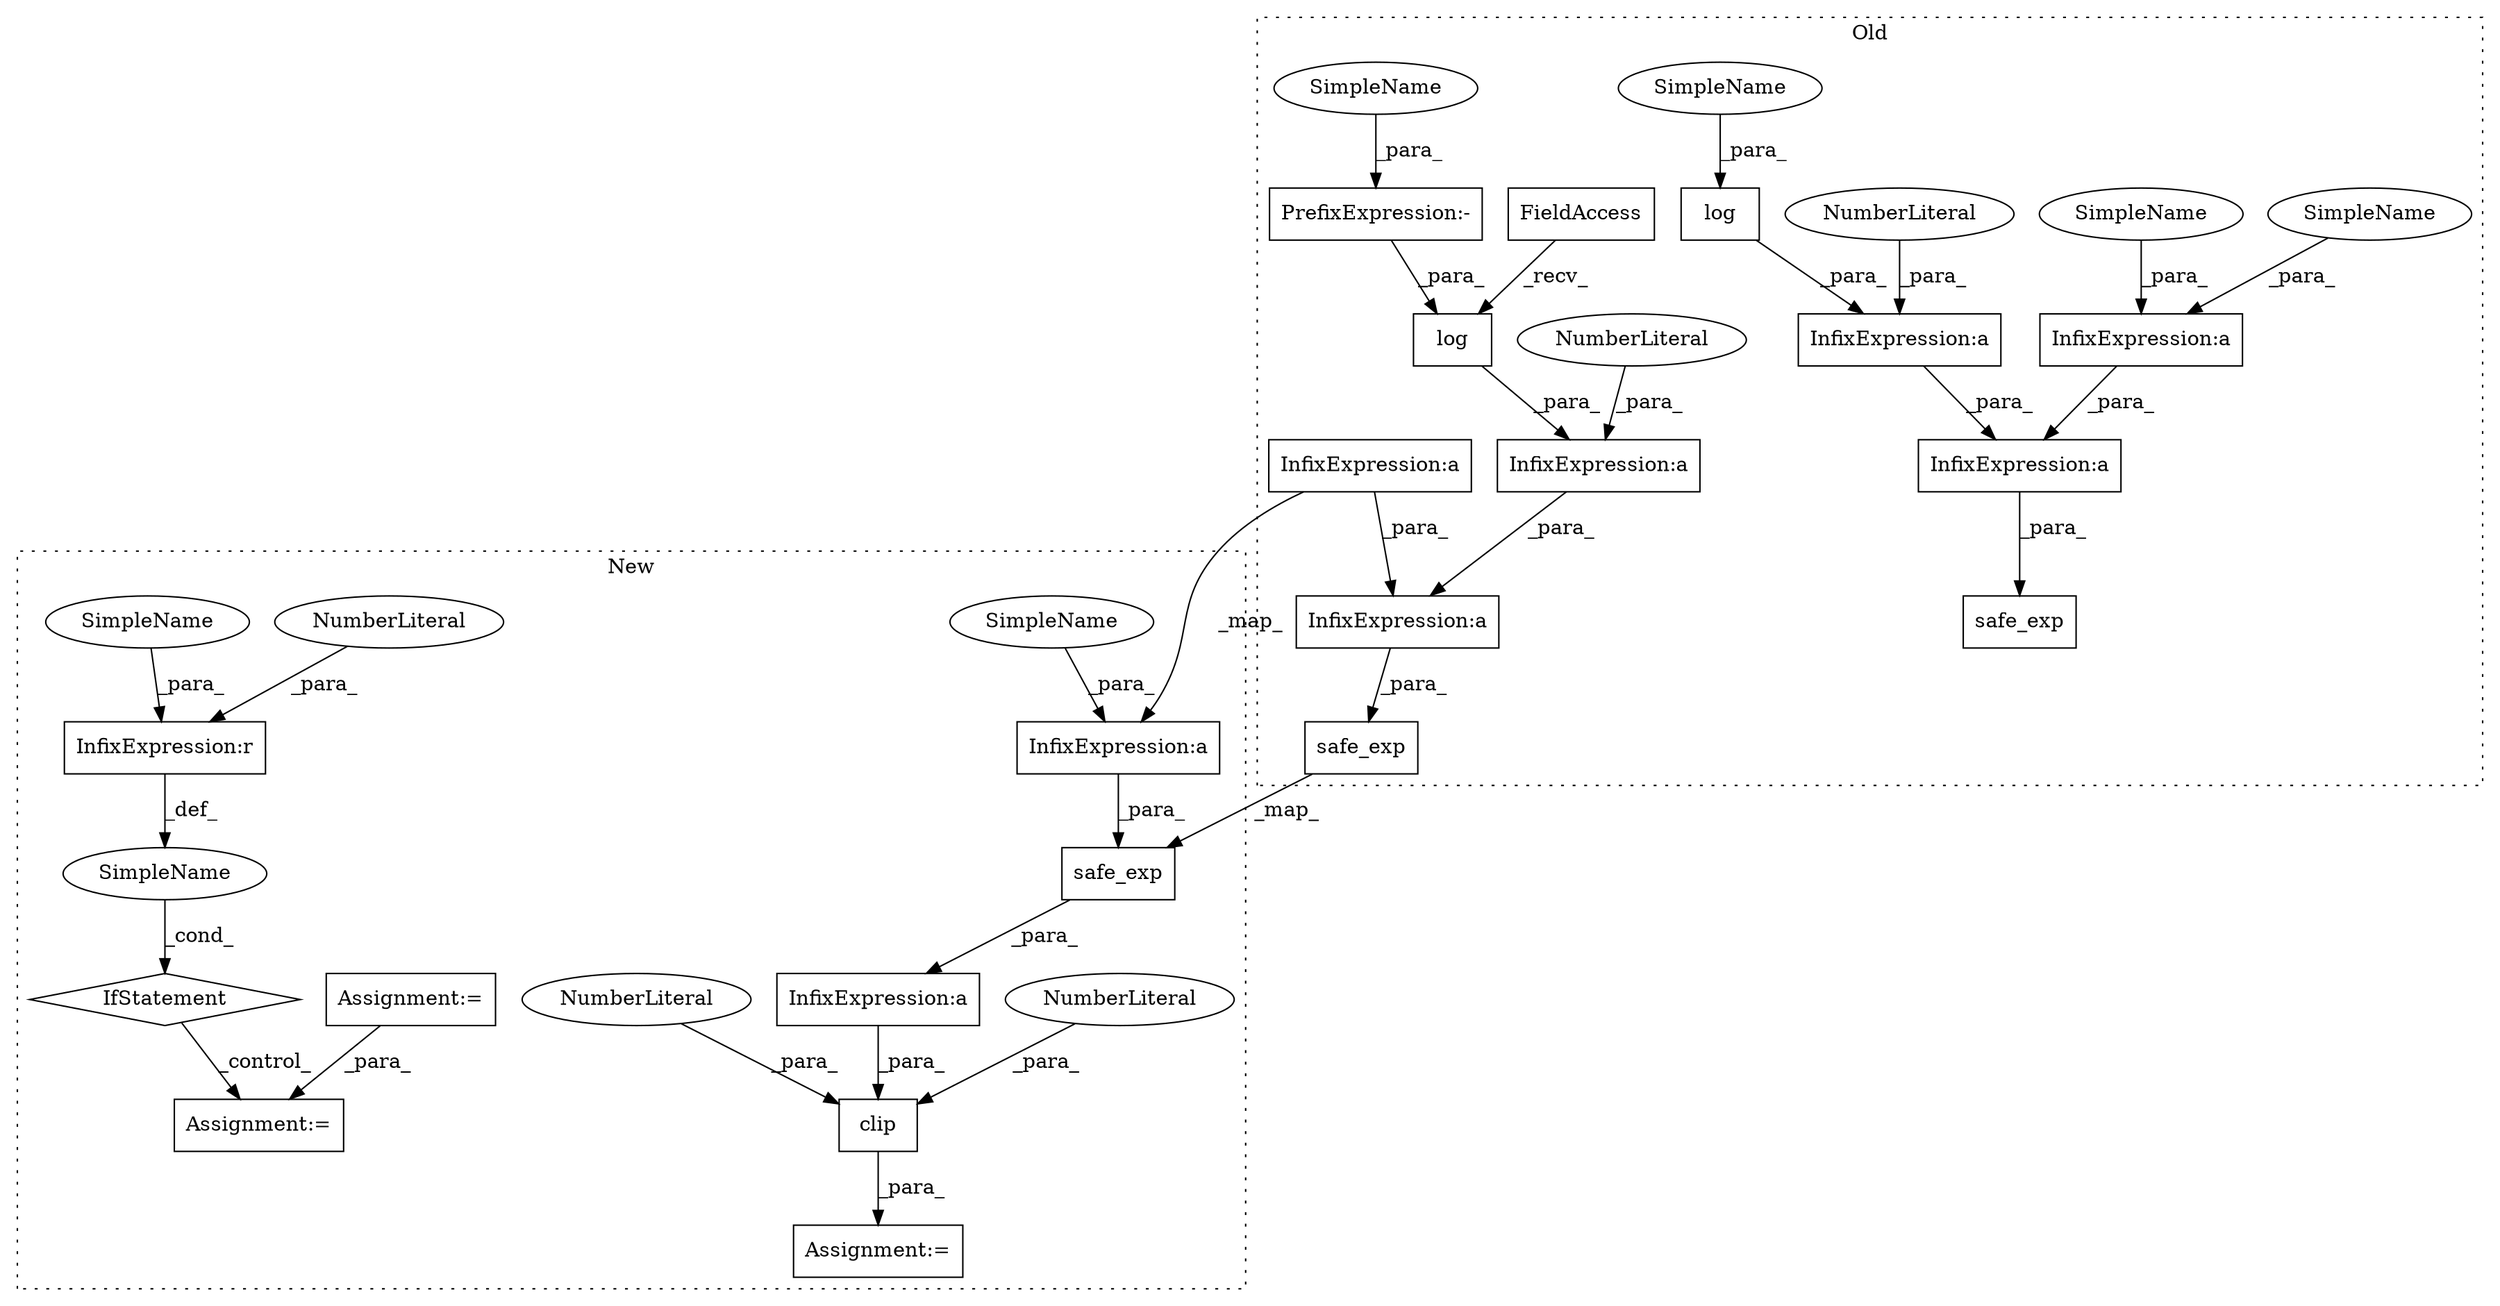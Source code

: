 digraph G {
subgraph cluster0 {
1 [label="log" a="32" s="2409,2420" l="4,1" shape="box"];
5 [label="InfixExpression:a" a="27" s="2487" l="3" shape="box"];
7 [label="safe_exp" a="32" s="2364,2422" l="9,1" shape="box"];
9 [label="safe_exp" a="32" s="2470,2529" l="9,1" shape="box"];
10 [label="log" a="32" s="2515,2527" l="4,1" shape="box"];
11 [label="InfixExpression:a" a="27" s="2386" l="3" shape="box"];
12 [label="InfixExpression:a" a="27" s="2492" l="3" shape="box"];
13 [label="InfixExpression:a" a="27" s="2497" l="3" shape="box"];
14 [label="InfixExpression:a" a="27" s="2381" l="3" shape="box"];
16 [label="InfixExpression:a" a="27" s="2391" l="3" shape="box"];
17 [label="NumberLiteral" a="34" s="2390" l="1" shape="ellipse"];
19 [label="NumberLiteral" a="34" s="2496" l="1" shape="ellipse"];
20 [label="PrefixExpression:-" a="38" s="2519" l="1" shape="box"];
28 [label="FieldAccess" a="22" s="2500" l="8" shape="box"];
29 [label="SimpleName" a="42" s="2413" l="7" shape="ellipse"];
30 [label="SimpleName" a="42" s="2520" l="7" shape="ellipse"];
31 [label="SimpleName" a="42" s="2374" l="7" shape="ellipse"];
32 [label="SimpleName" a="42" s="2384" l="1" shape="ellipse"];
label = "Old";
style="dotted";
}
subgraph cluster1 {
2 [label="clip" a="32" s="2543,2596" l="5,1" shape="box"];
3 [label="NumberLiteral" a="34" s="2582" l="7" shape="ellipse"];
4 [label="Assignment:=" a="7" s="2629" l="1" shape="box"];
6 [label="InfixExpression:a" a="27" s="2564" l="3" shape="box"];
8 [label="safe_exp" a="32" s="2548,2568" l="9,1" shape="box"];
15 [label="SimpleName" a="42" s="2444" l="1" shape="ellipse"];
18 [label="NumberLiteral" a="34" s="2590" l="6" shape="ellipse"];
21 [label="InfixExpression:r" a="27" s="2694" l="3" shape="box"];
22 [label="IfStatement" a="25" s="2683,2698" l="4,2" shape="diamond"];
23 [label="SimpleName" a="42" s="" l="" shape="ellipse"];
24 [label="Assignment:=" a="7" s="2767" l="1" shape="box"];
25 [label="NumberLiteral" a="34" s="2697" l="1" shape="ellipse"];
26 [label="Assignment:=" a="7" s="2322" l="4" shape="box"];
27 [label="InfixExpression:a" a="27" s="2569" l="3" shape="box"];
33 [label="SimpleName" a="42" s="2687" l="7" shape="ellipse"];
label = "New";
style="dotted";
}
1 -> 16 [label="_para_"];
2 -> 4 [label="_para_"];
3 -> 2 [label="_para_"];
5 -> 12 [label="_para_"];
5 -> 6 [label="_map_"];
6 -> 8 [label="_para_"];
8 -> 27 [label="_para_"];
9 -> 8 [label="_map_"];
10 -> 13 [label="_para_"];
11 -> 7 [label="_para_"];
12 -> 9 [label="_para_"];
13 -> 12 [label="_para_"];
14 -> 11 [label="_para_"];
15 -> 6 [label="_para_"];
16 -> 11 [label="_para_"];
17 -> 16 [label="_para_"];
18 -> 2 [label="_para_"];
19 -> 13 [label="_para_"];
20 -> 10 [label="_para_"];
21 -> 23 [label="_def_"];
22 -> 24 [label="_control_"];
23 -> 22 [label="_cond_"];
25 -> 21 [label="_para_"];
26 -> 24 [label="_para_"];
27 -> 2 [label="_para_"];
28 -> 10 [label="_recv_"];
29 -> 1 [label="_para_"];
30 -> 20 [label="_para_"];
31 -> 14 [label="_para_"];
32 -> 14 [label="_para_"];
33 -> 21 [label="_para_"];
}